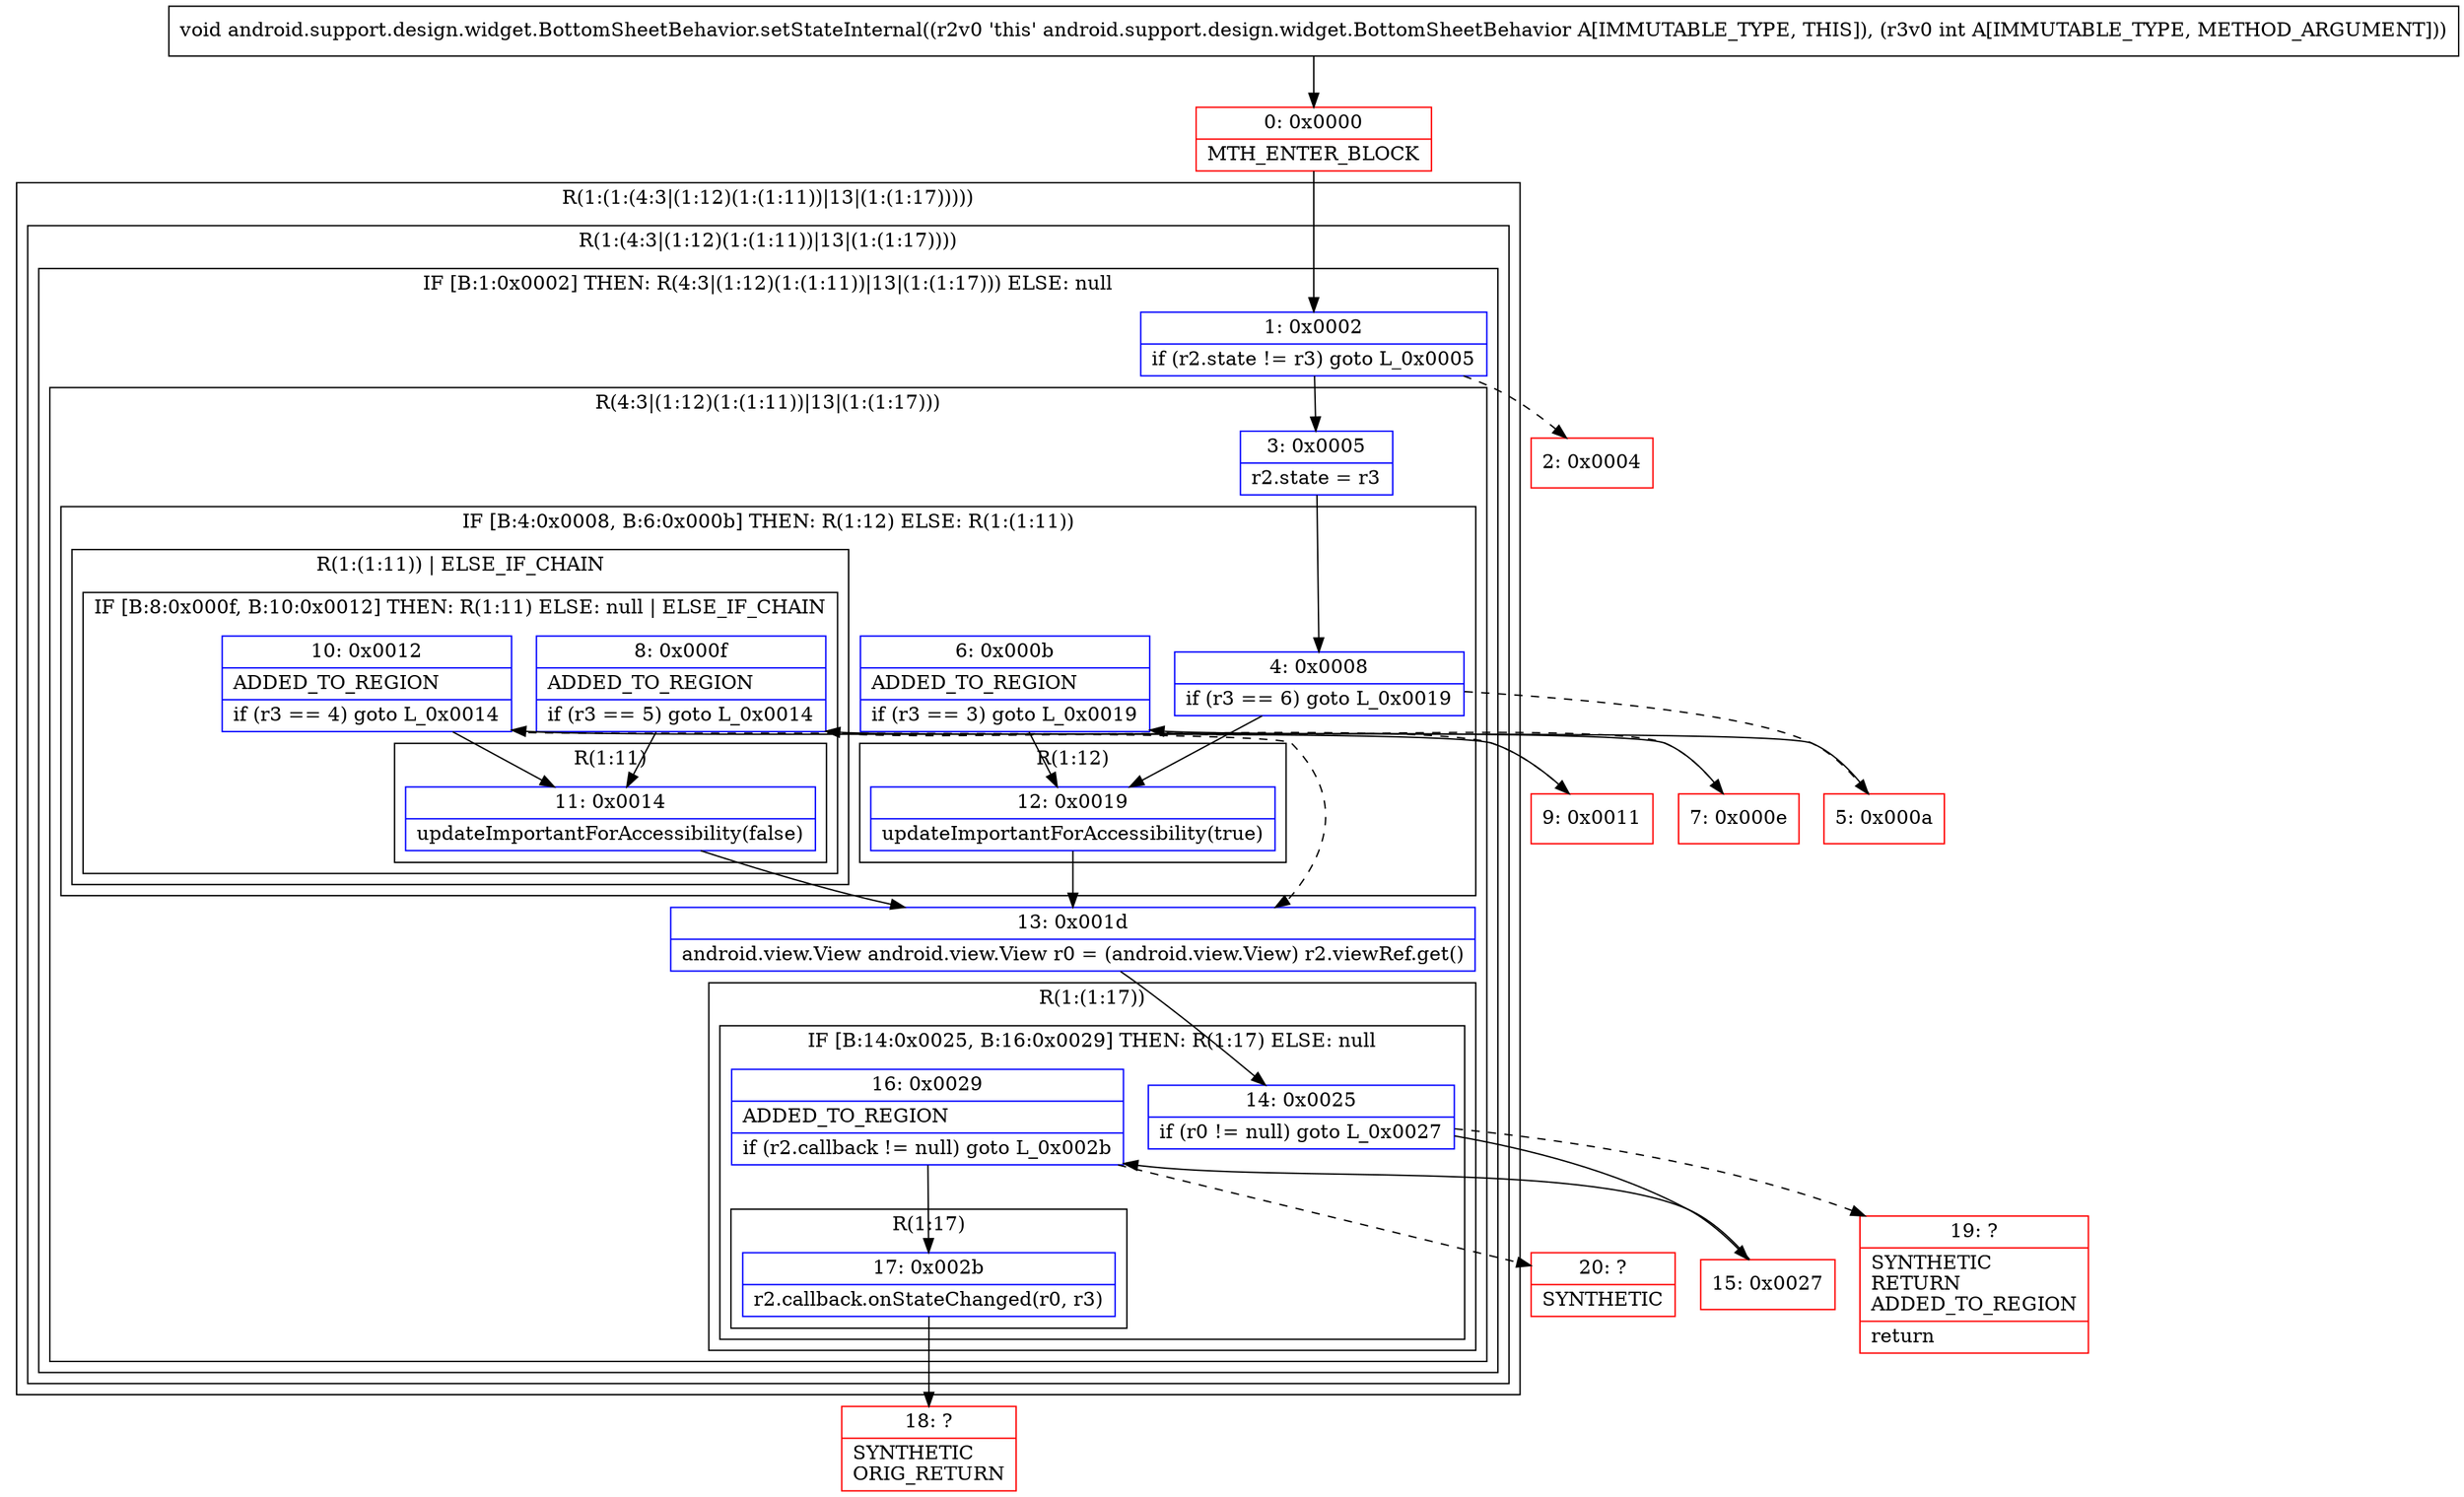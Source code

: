 digraph "CFG forandroid.support.design.widget.BottomSheetBehavior.setStateInternal(I)V" {
subgraph cluster_Region_1341384567 {
label = "R(1:(1:(4:3|(1:12)(1:(1:11))|13|(1:(1:17)))))";
node [shape=record,color=blue];
subgraph cluster_Region_953487669 {
label = "R(1:(4:3|(1:12)(1:(1:11))|13|(1:(1:17))))";
node [shape=record,color=blue];
subgraph cluster_IfRegion_1300765158 {
label = "IF [B:1:0x0002] THEN: R(4:3|(1:12)(1:(1:11))|13|(1:(1:17))) ELSE: null";
node [shape=record,color=blue];
Node_1 [shape=record,label="{1\:\ 0x0002|if (r2.state != r3) goto L_0x0005\l}"];
subgraph cluster_Region_558951383 {
label = "R(4:3|(1:12)(1:(1:11))|13|(1:(1:17)))";
node [shape=record,color=blue];
Node_3 [shape=record,label="{3\:\ 0x0005|r2.state = r3\l}"];
subgraph cluster_IfRegion_2045974762 {
label = "IF [B:4:0x0008, B:6:0x000b] THEN: R(1:12) ELSE: R(1:(1:11))";
node [shape=record,color=blue];
Node_4 [shape=record,label="{4\:\ 0x0008|if (r3 == 6) goto L_0x0019\l}"];
Node_6 [shape=record,label="{6\:\ 0x000b|ADDED_TO_REGION\l|if (r3 == 3) goto L_0x0019\l}"];
subgraph cluster_Region_694915324 {
label = "R(1:12)";
node [shape=record,color=blue];
Node_12 [shape=record,label="{12\:\ 0x0019|updateImportantForAccessibility(true)\l}"];
}
subgraph cluster_Region_967270493 {
label = "R(1:(1:11)) | ELSE_IF_CHAIN\l";
node [shape=record,color=blue];
subgraph cluster_IfRegion_887949734 {
label = "IF [B:8:0x000f, B:10:0x0012] THEN: R(1:11) ELSE: null | ELSE_IF_CHAIN\l";
node [shape=record,color=blue];
Node_8 [shape=record,label="{8\:\ 0x000f|ADDED_TO_REGION\l|if (r3 == 5) goto L_0x0014\l}"];
Node_10 [shape=record,label="{10\:\ 0x0012|ADDED_TO_REGION\l|if (r3 == 4) goto L_0x0014\l}"];
subgraph cluster_Region_1438151577 {
label = "R(1:11)";
node [shape=record,color=blue];
Node_11 [shape=record,label="{11\:\ 0x0014|updateImportantForAccessibility(false)\l}"];
}
}
}
}
Node_13 [shape=record,label="{13\:\ 0x001d|android.view.View android.view.View r0 = (android.view.View) r2.viewRef.get()\l}"];
subgraph cluster_Region_547480994 {
label = "R(1:(1:17))";
node [shape=record,color=blue];
subgraph cluster_IfRegion_1026879082 {
label = "IF [B:14:0x0025, B:16:0x0029] THEN: R(1:17) ELSE: null";
node [shape=record,color=blue];
Node_14 [shape=record,label="{14\:\ 0x0025|if (r0 != null) goto L_0x0027\l}"];
Node_16 [shape=record,label="{16\:\ 0x0029|ADDED_TO_REGION\l|if (r2.callback != null) goto L_0x002b\l}"];
subgraph cluster_Region_359642680 {
label = "R(1:17)";
node [shape=record,color=blue];
Node_17 [shape=record,label="{17\:\ 0x002b|r2.callback.onStateChanged(r0, r3)\l}"];
}
}
}
}
}
}
}
Node_0 [shape=record,color=red,label="{0\:\ 0x0000|MTH_ENTER_BLOCK\l}"];
Node_2 [shape=record,color=red,label="{2\:\ 0x0004}"];
Node_5 [shape=record,color=red,label="{5\:\ 0x000a}"];
Node_7 [shape=record,color=red,label="{7\:\ 0x000e}"];
Node_9 [shape=record,color=red,label="{9\:\ 0x0011}"];
Node_15 [shape=record,color=red,label="{15\:\ 0x0027}"];
Node_18 [shape=record,color=red,label="{18\:\ ?|SYNTHETIC\lORIG_RETURN\l}"];
Node_19 [shape=record,color=red,label="{19\:\ ?|SYNTHETIC\lRETURN\lADDED_TO_REGION\l|return\l}"];
Node_20 [shape=record,color=red,label="{20\:\ ?|SYNTHETIC\l}"];
MethodNode[shape=record,label="{void android.support.design.widget.BottomSheetBehavior.setStateInternal((r2v0 'this' android.support.design.widget.BottomSheetBehavior A[IMMUTABLE_TYPE, THIS]), (r3v0 int A[IMMUTABLE_TYPE, METHOD_ARGUMENT])) }"];
MethodNode -> Node_0;
Node_1 -> Node_2[style=dashed];
Node_1 -> Node_3;
Node_3 -> Node_4;
Node_4 -> Node_5[style=dashed];
Node_4 -> Node_12;
Node_6 -> Node_7[style=dashed];
Node_6 -> Node_12;
Node_12 -> Node_13;
Node_8 -> Node_9[style=dashed];
Node_8 -> Node_11;
Node_10 -> Node_11;
Node_10 -> Node_13[style=dashed];
Node_11 -> Node_13;
Node_13 -> Node_14;
Node_14 -> Node_15;
Node_14 -> Node_19[style=dashed];
Node_16 -> Node_17;
Node_16 -> Node_20[style=dashed];
Node_17 -> Node_18;
Node_0 -> Node_1;
Node_5 -> Node_6;
Node_7 -> Node_8;
Node_9 -> Node_10;
Node_15 -> Node_16;
}

